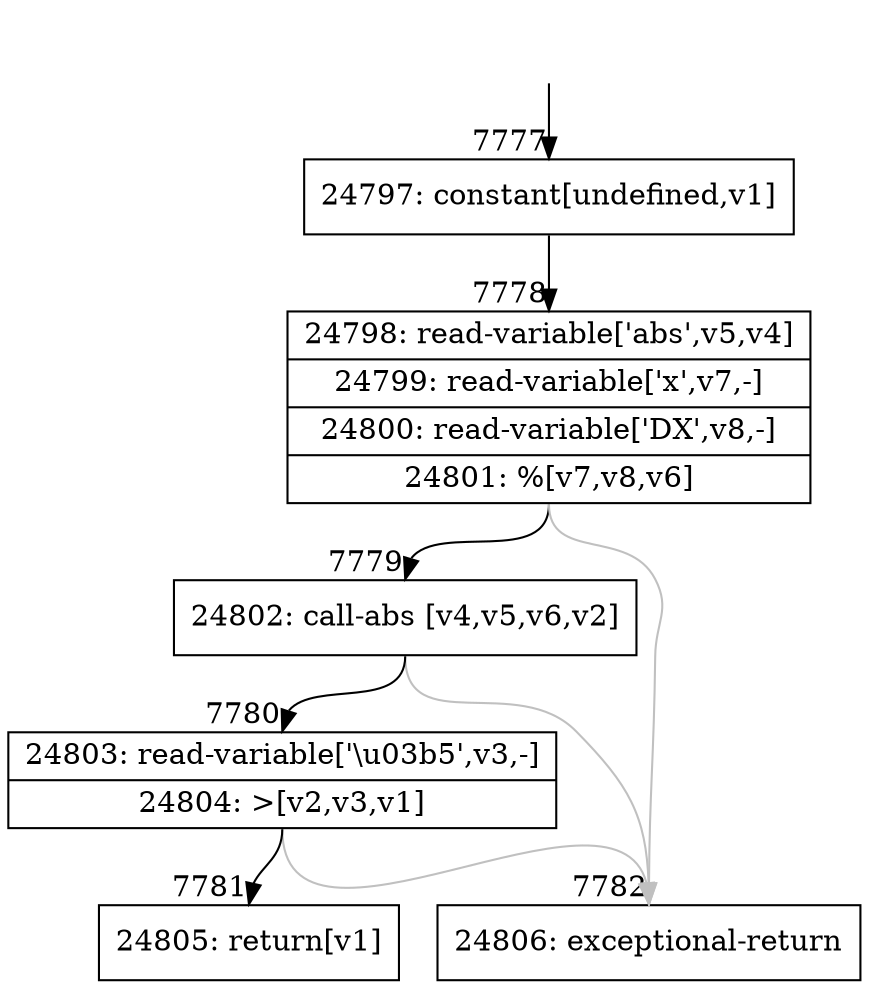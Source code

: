 digraph {
rankdir="TD"
BB_entry735[shape=none,label=""];
BB_entry735 -> BB7777 [tailport=s, headport=n, headlabel="    7777"]
BB7777 [shape=record label="{24797: constant[undefined,v1]}" ] 
BB7777 -> BB7778 [tailport=s, headport=n, headlabel="      7778"]
BB7778 [shape=record label="{24798: read-variable['abs',v5,v4]|24799: read-variable['x',v7,-]|24800: read-variable['DX',v8,-]|24801: %[v7,v8,v6]}" ] 
BB7778 -> BB7779 [tailport=s, headport=n, headlabel="      7779"]
BB7778 -> BB7782 [tailport=s, headport=n, color=gray, headlabel="      7782"]
BB7779 [shape=record label="{24802: call-abs [v4,v5,v6,v2]}" ] 
BB7779 -> BB7780 [tailport=s, headport=n, headlabel="      7780"]
BB7779 -> BB7782 [tailport=s, headport=n, color=gray]
BB7780 [shape=record label="{24803: read-variable['\\u03b5',v3,-]|24804: \>[v2,v3,v1]}" ] 
BB7780 -> BB7781 [tailport=s, headport=n, headlabel="      7781"]
BB7780 -> BB7782 [tailport=s, headport=n, color=gray]
BB7781 [shape=record label="{24805: return[v1]}" ] 
BB7782 [shape=record label="{24806: exceptional-return}" ] 
//#$~ 4500
}
